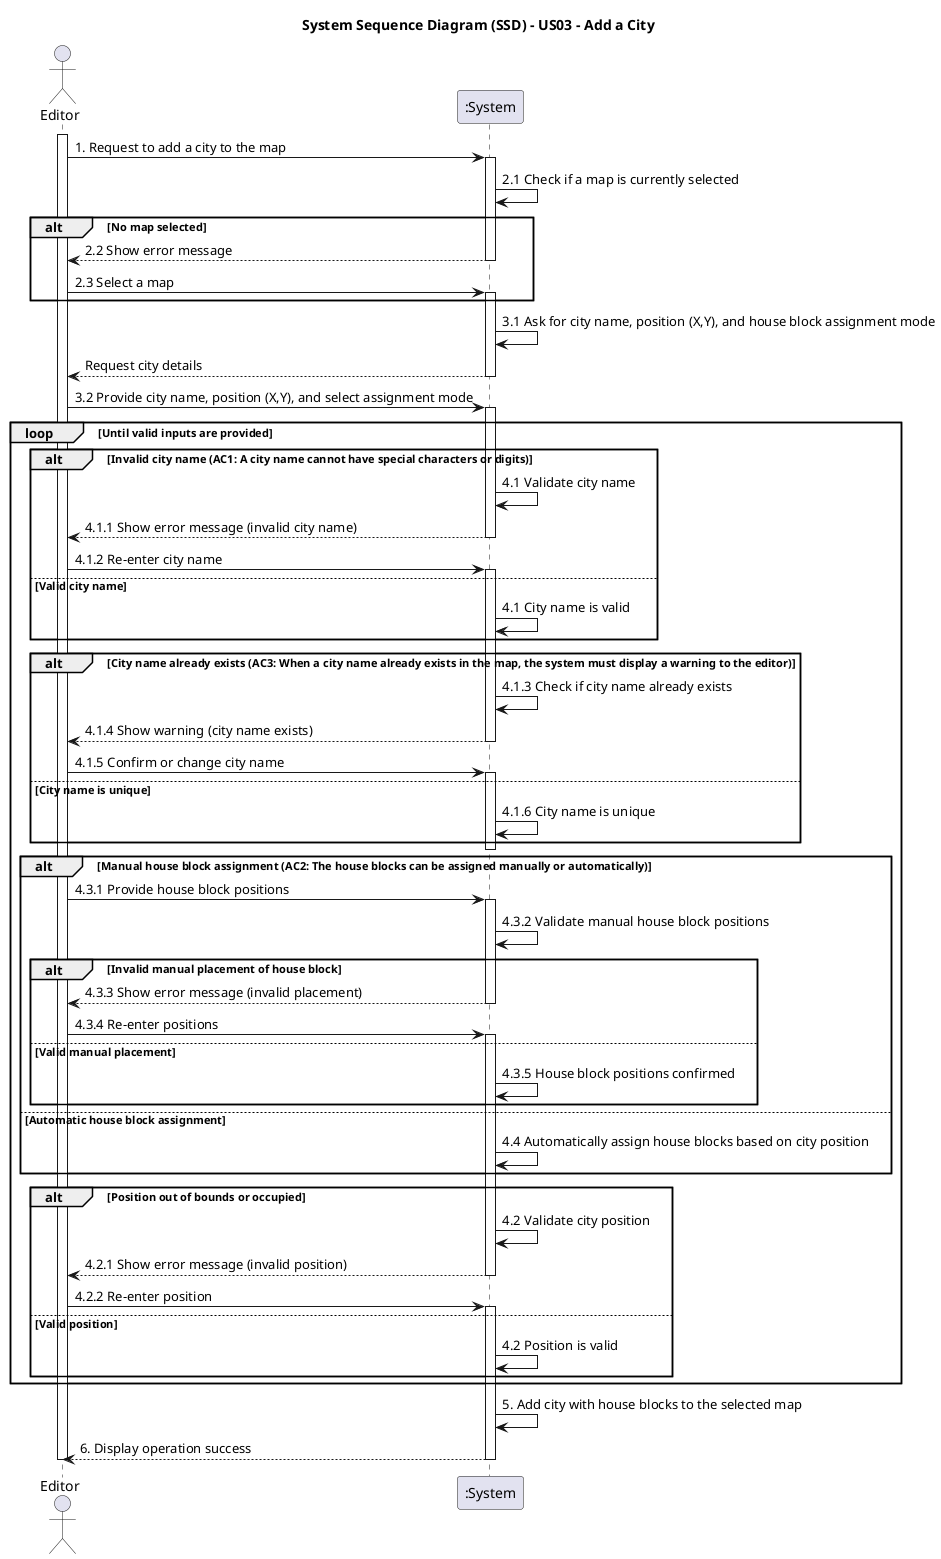 @startuml

actor Editor
participant ":System" as System
title: System Sequence Diagram (SSD) - US03 - Add a City

activate Editor

Editor -> System : 1. Request to add a city to the map
activate System

System -> System : 2.1 Check if a map is currently selected
alt No map selected
    System --> Editor : 2.2 Show error message
    deactivate System
    Editor -> System : 2.3 Select a map
    activate System
end

System -> System : 3.1 Ask for city name, position (X,Y), and house block assignment mode
System --> Editor : Request city details
deactivate System

Editor -> System : 3.2 Provide city name, position (X,Y), and select assignment mode
activate System

loop Until valid inputs are provided
    alt Invalid city name (AC1: A city name cannot have special characters or digits)
        System -> System : 4.1 Validate city name
        System --> Editor : 4.1.1 Show error message (invalid city name)
        deactivate System
        Editor -> System : 4.1.2 Re-enter city name
        activate System
    else Valid city name
        System -> System : 4.1 City name is valid
    end

    alt City name already exists (AC3: When a city name already exists in the map, the system must display a warning to the editor)
        System -> System : 4.1.3 Check if city name already exists
        System --> Editor : 4.1.4 Show warning (city name exists)
        deactivate System
        Editor -> System : 4.1.5 Confirm or change city name
        activate System
    else City name is unique
        System -> System : 4.1.6 City name is unique
    end
    deactivate System
    alt Manual house block assignment (AC2: The house blocks can be assigned manually or automatically)

            Editor -> System : 4.3.1 Provide house block positions
            activate System
            System -> System : 4.3.2 Validate manual house block positions
            alt Invalid manual placement of house block
                System --> Editor : 4.3.3 Show error message (invalid placement)
                deactivate System
                Editor -> System : 4.3.4 Re-enter positions
                activate System
            else Valid manual placement
                System -> System : 4.3.5 House block positions confirmed
            end
    else Automatic house block assignment
        System -> System : 4.4 Automatically assign house blocks based on city position
    end


    alt Position out of bounds or occupied
        System -> System : 4.2 Validate city position
        System --> Editor : 4.2.1 Show error message (invalid position)
        deactivate System
        Editor -> System : 4.2.2 Re-enter position
        activate System
    else Valid position
        System -> System : 4.2 Position is valid
    end
end

System -> System : 5. Add city with house blocks to the selected map
System --> Editor : 6. Display operation success
deactivate System

deactivate Editor

@enduml
